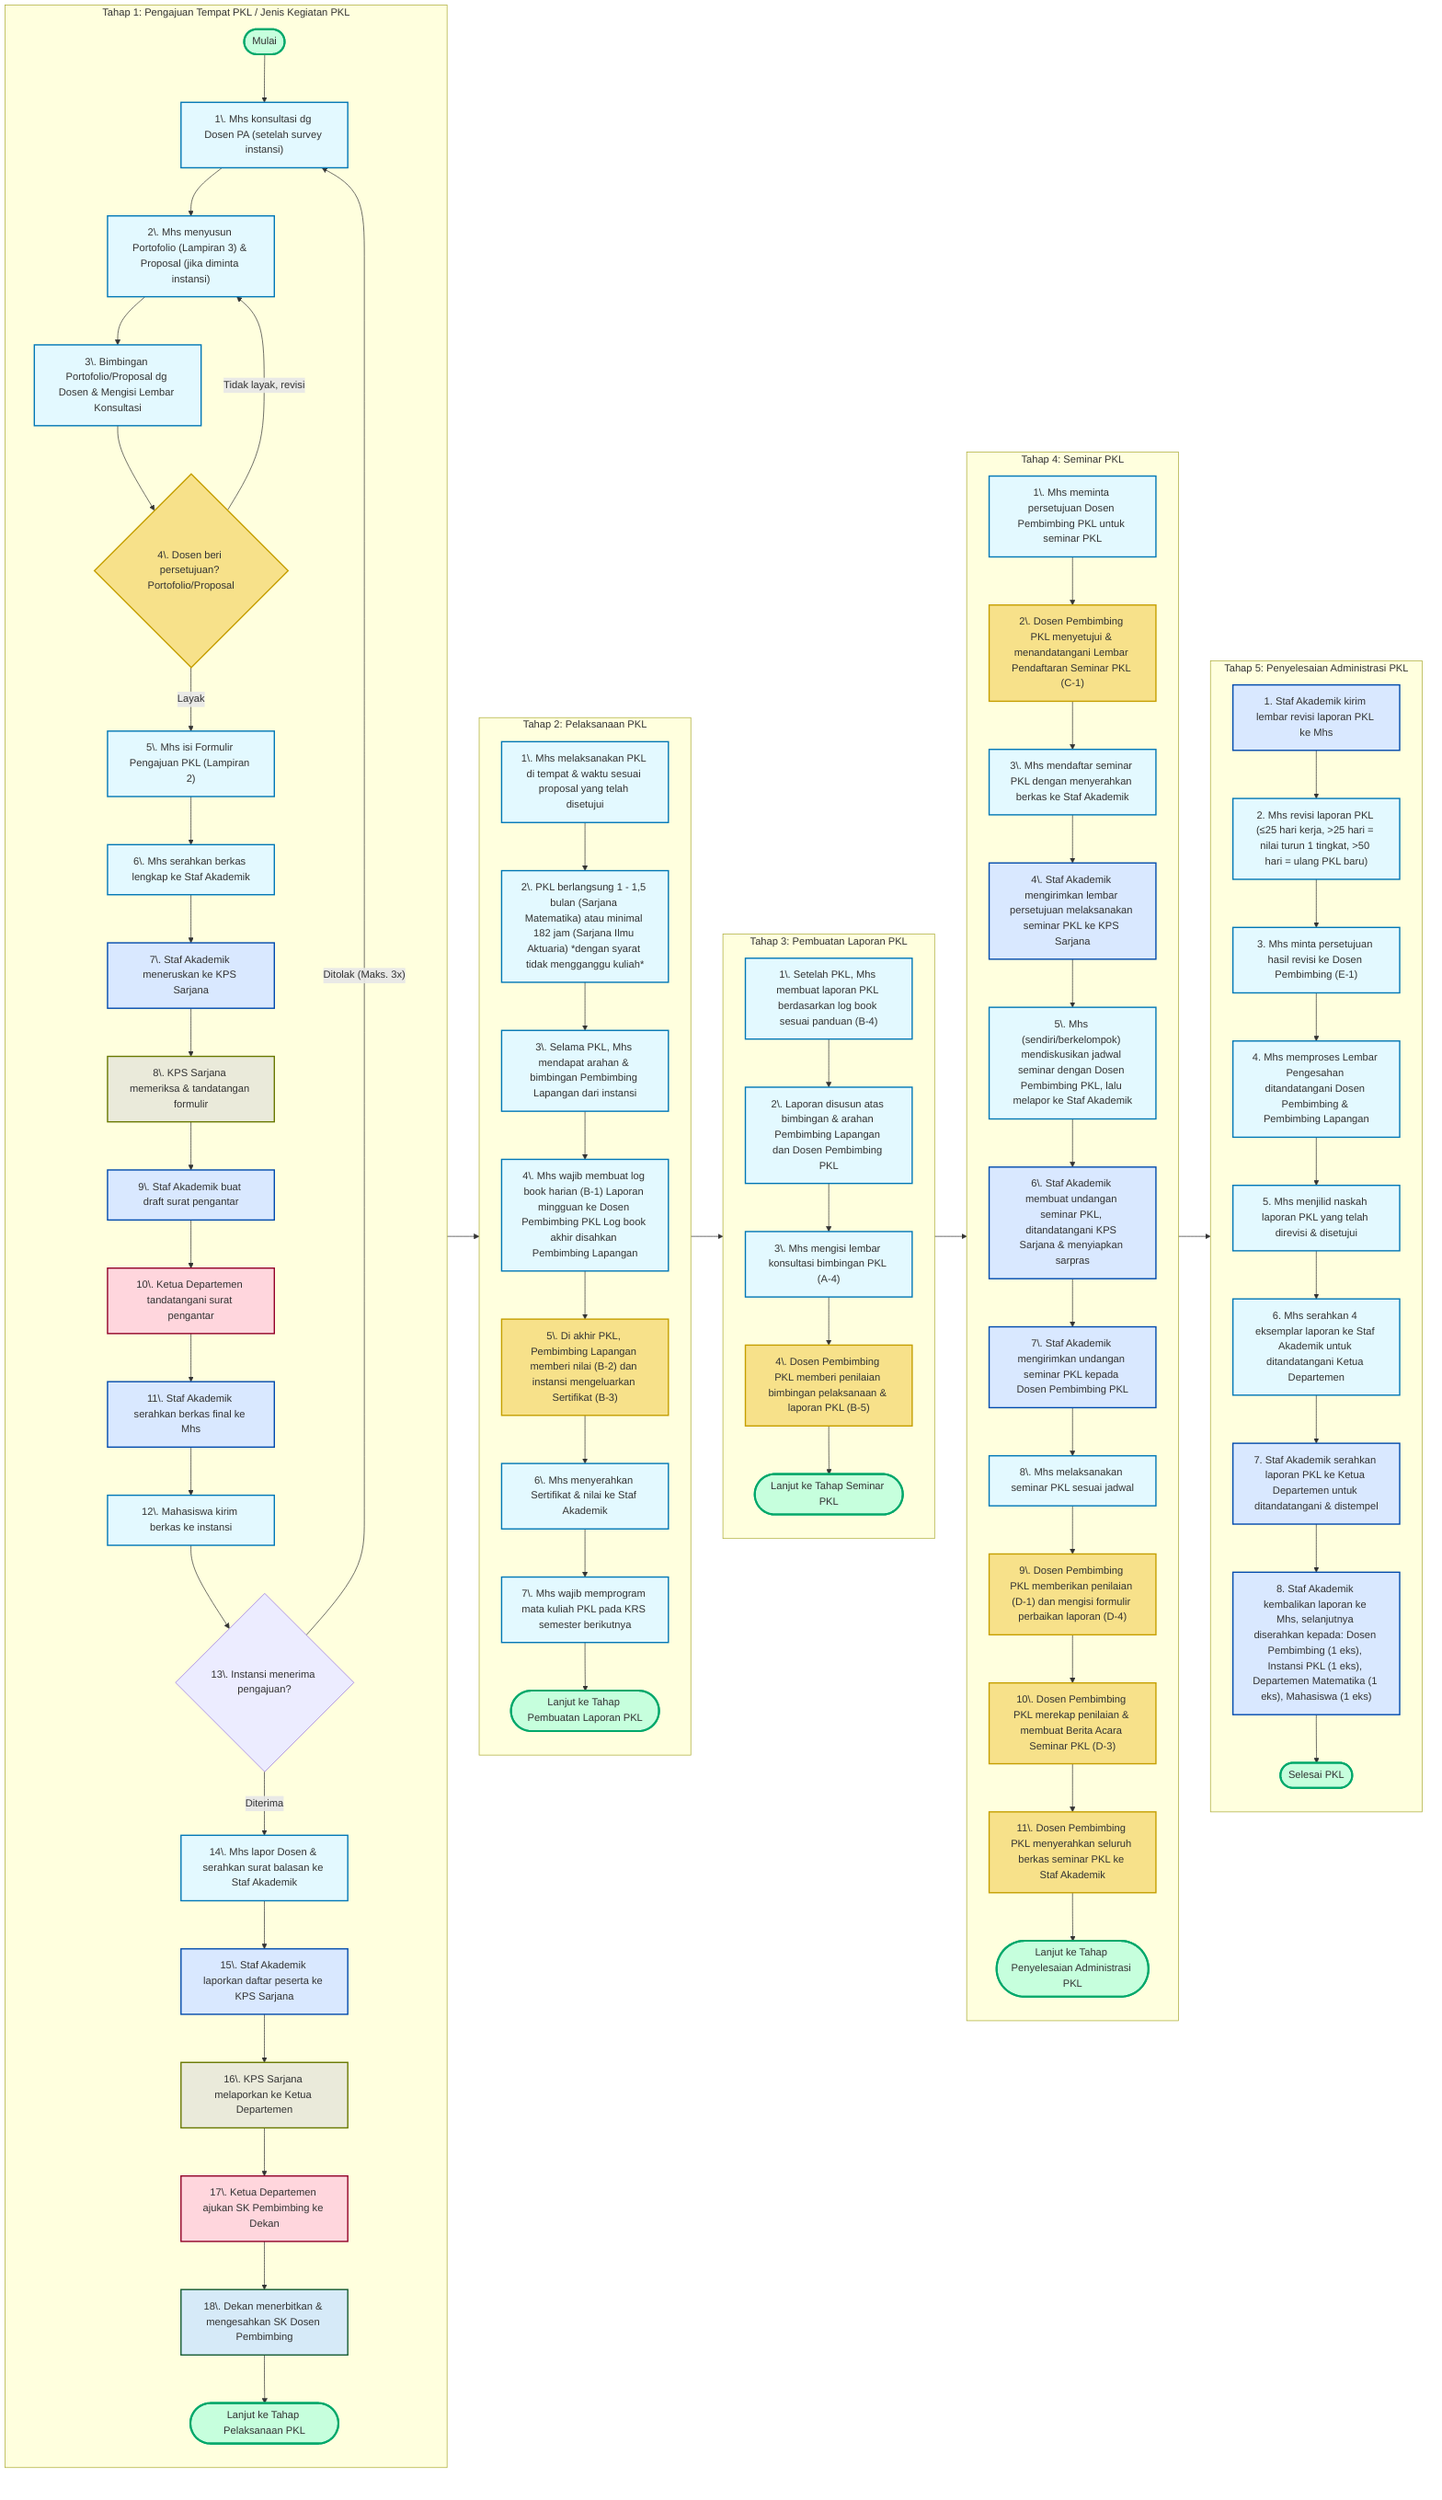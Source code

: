 graph LR
    %% Classes for style
    classDef mahasiswa fill:#E3F9FF,stroke:#0077B6,stroke-width:2px;
    classDef dosen fill:#F7E18A,stroke:#C59F00,stroke-width:2px;
    classDef staf fill:#D9E8FF,stroke:#004AAD,stroke-width:2px;
    classDef kps fill:#EAEADA,stroke:#687800,stroke-width:2px;
    classDef dept fill:#FFD6DD,stroke:#920028,stroke-width:2px;
    classDef dekan fill:#D6EAF8,stroke:#145A32,stroke-width:2px;
    classDef startstop fill:#C6FFDD,stroke:#00A86B,stroke-width:3px;

    subgraph Tahap_1["Tahap 1: Pengajuan Tempat PKL / Jenis Kegiatan PKL"]
        direction TB

        Start([Mulai]):::startstop

        A["1\. Mhs konsultasi dg Dosen PA (setelah survey instansi)"]:::mahasiswa
        B["2\. Mhs menyusun Portofolio (Lampiran 3) & Proposal (jika diminta instansi)"]:::mahasiswa
        C["3\. Bimbingan Portofolio/Proposal dg Dosen & Mengisi Lembar Konsultasi"]:::mahasiswa
        D{"4\. Dosen beri persetujuan? Portofolio/Proposal"}:::dosen
        E["5\. Mhs isi Formulir Pengajuan PKL (Lampiran 2)"]:::mahasiswa
        F["6\. Mhs serahkan berkas lengkap ke Staf Akademik"]:::mahasiswa
        G["7\. Staf Akademik meneruskan ke KPS Sarjana"]:::staf
        H["8\. KPS Sarjana memeriksa & tandatangan formulir"]:::kps
        I["9\. Staf Akademik buat draft surat pengantar"]:::staf
        J["10\. Ketua Departemen tandatangani surat pengantar"]:::dept
        K["11\. Staf Akademik serahkan berkas final ke Mhs"]:::staf
        L["12\. Mahasiswa kirim berkas ke instansi"]:::mahasiswa
        M{"13\. Instansi menerima pengajuan?"}
        N["14\. Mhs lapor Dosen & serahkan surat balasan ke Staf Akademik"]:::mahasiswa
        O["15\. Staf Akademik laporkan daftar peserta ke KPS Sarjana"]:::staf
        P["16\. KPS Sarjana melaporkan ke Ketua Departemen"]:::kps
        Q["17\. Ketua Departemen ajukan SK Pembimbing ke Dekan"]:::dept
        R["18\. Dekan menerbitkan & mengesahkan SK Dosen Pembimbing"]:::dekan

        Next1([Lanjut ke Tahap Pelaksanaan PKL]):::startstop

        Start --> A
        A --> B
        B --> C
        C --> D
        D -- Tidak layak, revisi --> B
        D -- Layak --> E
        E --> F
        F --> G
        G --> H
        H --> I
        I --> J
        J --> K
        K --> L
        L --> M
        M -- Ditolak (Maks. 3x) --> A
        M -- Diterima --> N
        N --> O
        O --> P
        P --> Q
        Q --> R
        R --> Next1
    end

    subgraph Tahap_2["Tahap 2: Pelaksanaan PKL"]
        direction TB

        T1["1\. Mhs melaksanakan PKL di tempat & waktu sesuai proposal yang telah disetujui"]:::mahasiswa
        T2["2\. PKL berlangsung 1 - 1,5 bulan (Sarjana Matematika) atau minimal 182 jam (Sarjana Ilmu Aktuaria) *dengan syarat tidak mengganggu kuliah*"]:::mahasiswa
        T3["3\. Selama PKL, Mhs mendapat arahan & bimbingan Pembimbing Lapangan dari instansi"]:::mahasiswa
        T4["4\. Mhs wajib membuat log book harian (B-1) Laporan mingguan ke Dosen Pembimbing PKL Log book akhir disahkan Pembimbing Lapangan"]:::mahasiswa
        T5["5\. Di akhir PKL, Pembimbing Lapangan memberi nilai (B-2) dan instansi mengeluarkan Sertifikat (B-3)"]:::dosen
        T6["6\. Mhs menyerahkan Sertifikat & nilai ke Staf Akademik"]:::mahasiswa
        T7["7\. Mhs wajib memprogram mata kuliah PKL pada KRS semester berikutnya"]:::mahasiswa

        Next2([Lanjut ke Tahap Pembuatan Laporan PKL]):::startstop

        T1 --> T2
        T2 --> T3
        T3 --> T4
        T4 --> T5
        T5 --> T6
        T6 --> T7
        T7 --> Next2
    end

    subgraph Tahap_3["Tahap 3: Pembuatan Laporan PKL"]
        direction TB

        L1["1\. Setelah PKL, Mhs membuat laporan PKL berdasarkan log book sesuai panduan (B-4)"]:::mahasiswa
        L2["2\. Laporan disusun atas bimbingan & arahan Pembimbing Lapangan dan Dosen Pembimbing PKL"]:::mahasiswa
        L3["3\. Mhs mengisi lembar konsultasi bimbingan PKL (A-4)"]:::mahasiswa
        L4["4\. Dosen Pembimbing PKL memberi penilaian bimbingan pelaksanaan & laporan PKL (B-5)"]:::dosen

        Next3([Lanjut ke Tahap Seminar PKL]):::startstop

        L1 --> L2
        L2 --> L3
        L3 --> L4
        L4 --> Next3
    end

    subgraph Tahap_4["Tahap 4: Seminar PKL"]
        direction TB

        S1["1\. Mhs meminta persetujuan Dosen Pembimbing PKL untuk seminar PKL"]:::mahasiswa
        S2["2\. Dosen Pembimbing PKL menyetujui & menandatangani Lembar Pendaftaran Seminar PKL (C-1)"]:::dosen
        S3["3\. Mhs mendaftar seminar PKL dengan menyerahkan berkas ke Staf Akademik"]:::mahasiswa
        S4["4\. Staf Akademik mengirimkan lembar persetujuan melaksanakan seminar PKL ke KPS Sarjana"]:::staf
        S5["5\. Mhs (sendiri/berkelompok) mendiskusikan jadwal seminar dengan Dosen Pembimbing PKL, lalu melapor ke Staf Akademik"]:::mahasiswa
        S6["6\. Staf Akademik membuat undangan seminar PKL, ditandatangani KPS Sarjana & menyiapkan sarpras"]:::staf
        S7["7\. Staf Akademik mengirimkan undangan seminar PKL kepada Dosen Pembimbing PKL"]:::staf
        S8["8\. Mhs melaksanakan seminar PKL sesuai jadwal"]:::mahasiswa
        S9["9\. Dosen Pembimbing PKL memberikan penilaian (D-1) dan mengisi formulir perbaikan laporan (D-4)"]:::dosen
        S10["10\. Dosen Pembimbing PKL merekap penilaian & membuat Berita Acara Seminar PKL (D-3)"]:::dosen
        S11["11\. Dosen Pembimbing PKL menyerahkan seluruh berkas seminar PKL ke Staf Akademik"]:::dosen

        Next4([Lanjut ke Tahap Penyelesaian Administrasi PKL]):::startstop

        S1 --> S2
        S2 --> S3
        S3 --> S4
        S4 --> S5
        S5 --> S6
        S6 --> S7
        S7 --> S8
        S8 --> S9
        S9 --> S10
        S10 --> S11
        S11 --> Next4
    end

    subgraph Tahap_5 ["Tahap 5: Penyelesaian Administrasi PKL"]
        direction TB

        AA["`1\. Staf Akademik kirim lembar revisi laporan PKL ke Mhs`"]:::staf
        AB["`2\. Mhs revisi laporan PKL (≤25 hari kerja, >25 hari = nilai turun 1 tingkat, >50 hari = ulang PKL baru)`"]:::mahasiswa
        AC["`3\. Mhs minta persetujuan hasil revisi ke Dosen Pembimbing (E-1)`"]:::mahasiswa
        AD["`4\. Mhs memproses Lembar Pengesahan ditandatangani Dosen Pembimbing & Pembimbing Lapangan`"]:::mahasiswa
        AE["`5\. Mhs menjilid naskah laporan PKL yang telah direvisi & disetujui`"]:::mahasiswa
        AF["`6\. Mhs serahkan 4 eksemplar laporan ke Staf Akademik untuk ditandatangani Ketua Departemen`"]:::mahasiswa
        AG["`7\. Staf Akademik serahkan laporan PKL ke Ketua Departemen untuk ditandatangani & distempel`"]:::staf
        AH["`8\. Staf Akademik kembalikan laporan ke Mhs, selanjutnya diserahkan kepada: Dosen Pembimbing (1 eks), Instansi PKL (1 eks), Departemen Matematika (1 eks), Mahasiswa (1 eks)`"]:::staf
        
        End([Selesai PKL]):::startstop

        AA --> AB
        AB --> AC
        AC --> AD
        AD --> AE
        AE --> AF
        AF --> AG
        AG --> AH
        AH --> End
    end

    Tahap_1 --> Tahap_2
    Tahap_2 --> Tahap_3
    Tahap_3 --> Tahap_4
    Tahap_4 --> Tahap_5